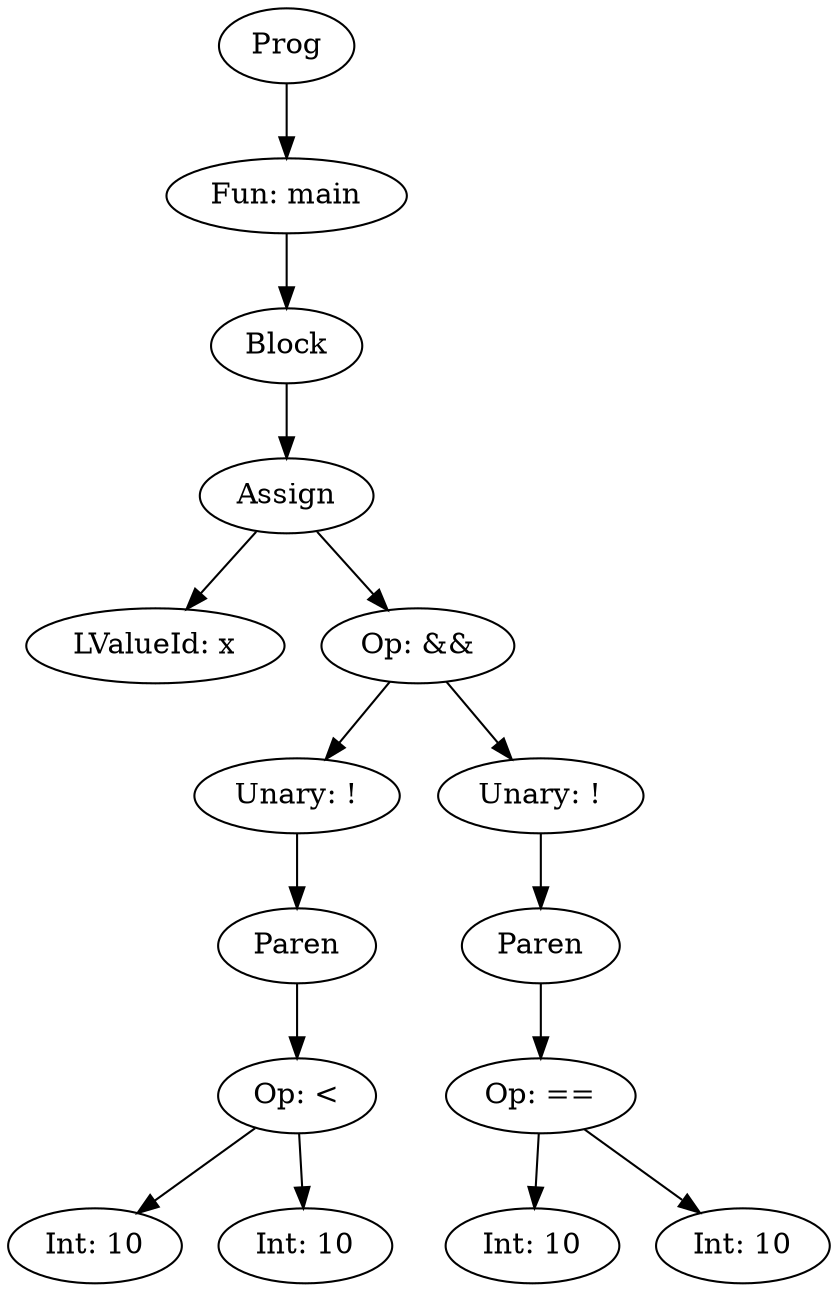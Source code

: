 digraph AST {
"Prog2085857771" [label="Prog"];
"Fun344560770" [label="Fun: main"];
"Prog2085857771" -> "Fun344560770";
"CmdBlock559450121" [label="Block"];
"Fun344560770" -> "CmdBlock559450121";
"CmdAssign716083600" [label="Assign"];
"CmdBlock559450121" -> "CmdAssign716083600";
"LValueId791885625" [label="LValueId: x"];
"CmdAssign716083600" -> "LValueId791885625";
"ExpBinOp2001112025" [label="Op: &&"];
"CmdAssign716083600" -> "ExpBinOp2001112025";
"ExpUnaryOp314265080" [label="Unary: !"];
"ExpBinOp2001112025" -> "ExpUnaryOp314265080";
"ExpParen1288141870" [label="Paren"];
"ExpUnaryOp314265080" -> "ExpParen1288141870";
"ExpBinOp2054881392" [label="Op: <"];
"ExpParen1288141870" -> "ExpBinOp2054881392";
"ExpInt966808741" [label="Int: 10"];
"ExpBinOp2054881392" -> "ExpInt966808741";
"ExpInt48612937" [label="Int: 10"];
"ExpBinOp2054881392" -> "ExpInt48612937";
"ExpUnaryOp325333723" [label="Unary: !"];
"ExpBinOp2001112025" -> "ExpUnaryOp325333723";
"ExpParen1937962514" [label="Paren"];
"ExpUnaryOp325333723" -> "ExpParen1937962514";
"ExpBinOp274064559" [label="Op: =="];
"ExpParen1937962514" -> "ExpBinOp274064559";
"ExpInt1018081122" [label="Int: 10"];
"ExpBinOp274064559" -> "ExpInt1018081122";
"ExpInt242131142" [label="Int: 10"];
"ExpBinOp274064559" -> "ExpInt242131142";
}
